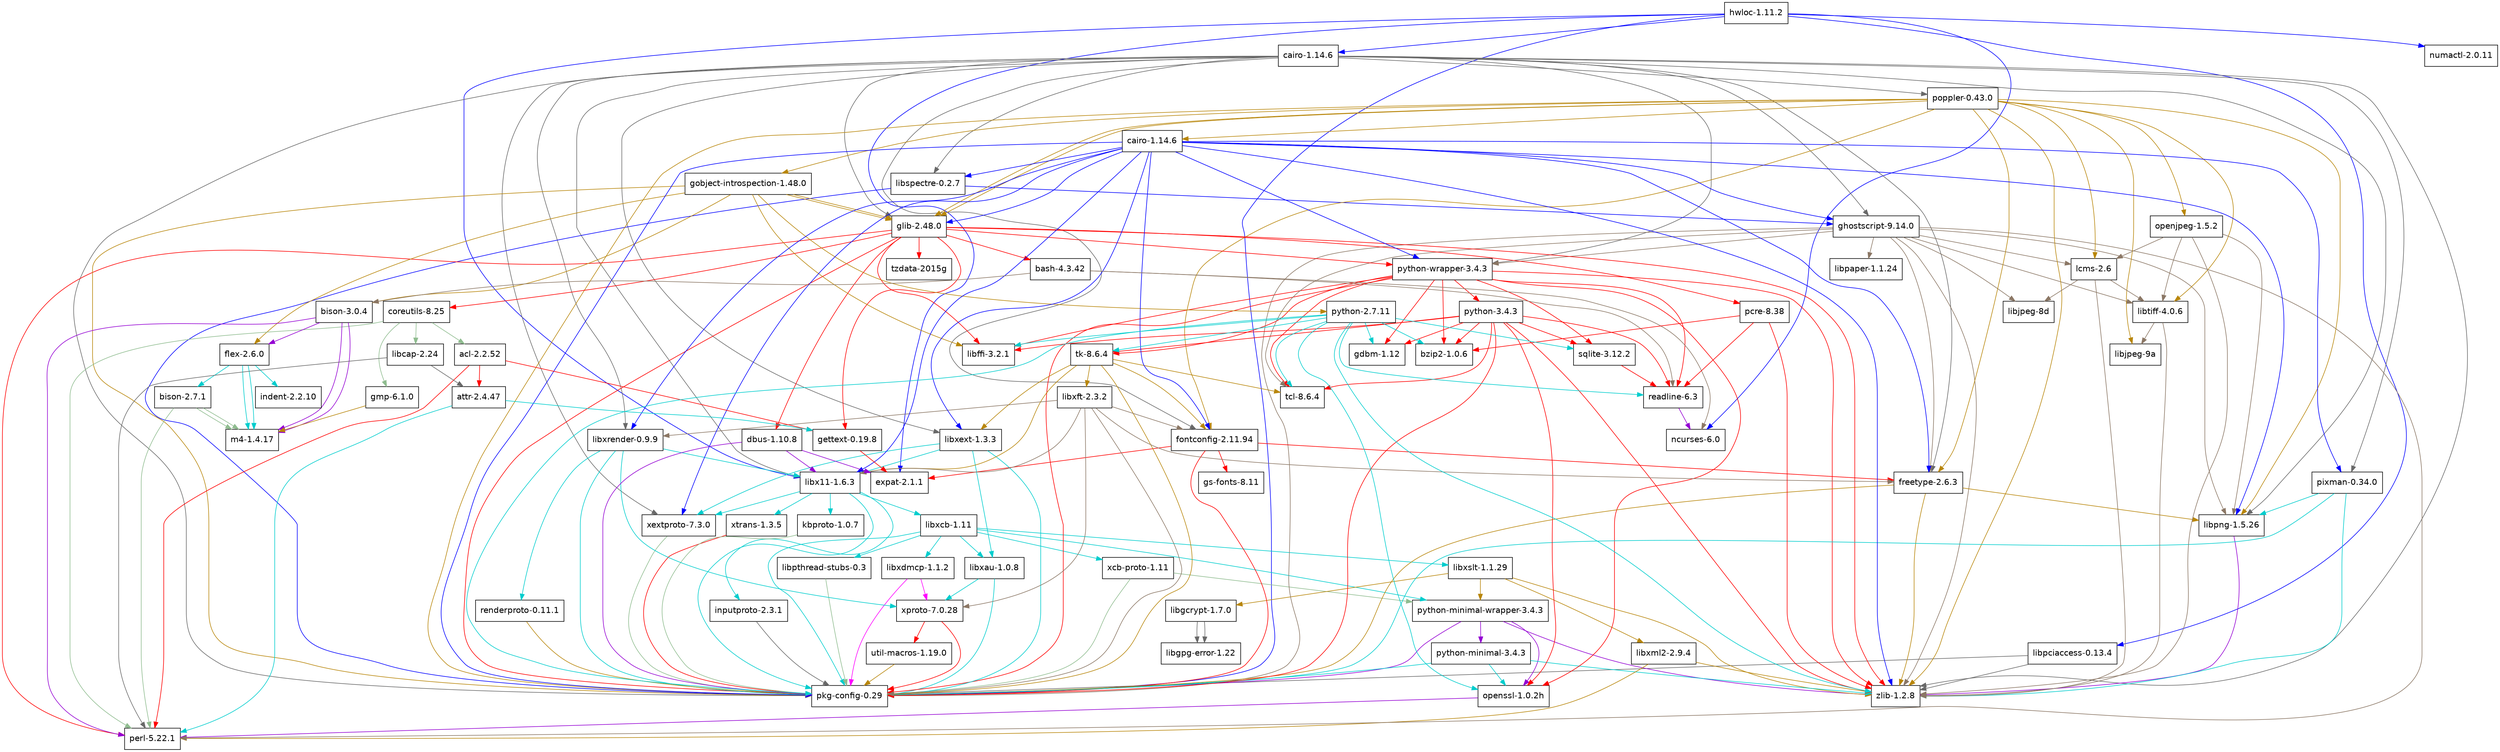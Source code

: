 digraph "Guix package" {
  "49259072" [label = "hwloc-1.11.2", shape = box, fontname = Helvetica];
  "49259072" -> "34344512" [color = blue];
  "49259072" -> "54401088" [color = blue];
  "49259072" -> "51566848" [color = blue];
  "49259072" -> "32136576" [color = blue];
  "49259072" -> "50306432" [color = blue];
  "49259072" -> "57931648" [color = blue];
  "49259072" -> "53937088" [color = blue];
  "34344512" [label = "pkg-config-0.29", shape = box, fontname = Helvetica];
  "54401088" [label = "libx11-1.6.3", shape = box, fontname = Helvetica];
  "54401088" -> "34344512" [color = cyan3];
  "54401088" -> "53938240" [color = cyan3];
  "54401088" -> "54072256" [color = cyan3];
  "54401088" -> "54264384" [color = cyan3];
  "54401088" -> "53938048" [color = cyan3];
  "54401088" -> "54401664" [color = cyan3];
  "53938240" [label = "inputproto-2.3.1", shape = box, fontname = Helvetica];
  "53938240" -> "34344512" [color = dimgrey];
  "54072256" [label = "xextproto-7.3.0", shape = box, fontname = Helvetica];
  "54072256" -> "34344512" [color = darkseagreen];
  "54264384" [label = "xtrans-1.3.5", shape = box, fontname = Helvetica];
  "54264384" -> "34344512" [color = red];
  "53938048" [label = "kbproto-1.0.7", shape = box, fontname = Helvetica];
  "53938048" -> "34344512" [color = darkseagreen];
  "54401664" [label = "libxcb-1.11", shape = box, fontname = Helvetica];
  "54401664" -> "34344512" [color = cyan3];
  "54401664" -> "54733632" [color = cyan3];
  "54401664" -> "54073984" [color = cyan3];
  "54401664" -> "50305472" [color = cyan3];
  "54401664" -> "53936896" [color = cyan3];
  "54401664" -> "54338304" [color = cyan3];
  "54401664" -> "53936128" [color = cyan3];
  "54733632" [label = "python-minimal-wrapper-3.4.3", shape = box, fontname = Helvetica];
  "54733632" -> "34344512" [color = darkviolet];
  "54733632" -> "37567680" [color = darkviolet];
  "54733632" -> "56795904" [color = darkviolet];
  "54733632" -> "54734016" [color = darkviolet];
  "37567680" [label = "openssl-1.0.2h", shape = box, fontname = Helvetica];
  "37567680" -> "26785088" [color = darkviolet];
  "26785088" [label = "perl-5.22.1", shape = box, fontname = Helvetica];
  "56795904" [label = "zlib-1.2.8", shape = box, fontname = Helvetica];
  "54734016" [label = "python-minimal-3.4.3", shape = box, fontname = Helvetica];
  "54734016" -> "34344512" [color = cyan3];
  "54734016" -> "37567680" [color = cyan3];
  "54734016" -> "56795904" [color = cyan3];
  "54073984" [label = "xcb-proto-1.11", shape = box, fontname = Helvetica];
  "54073984" -> "34344512" [color = darkseagreen];
  "54073984" -> "54733632" [color = darkseagreen];
  "50305472" [label = "libxslt-1.1.29", shape = box, fontname = Helvetica];
  "50305472" -> "47509504" [color = darkgoldenrod];
  "50305472" -> "50306048" [color = darkgoldenrod];
  "50305472" -> "54733632" [color = darkgoldenrod];
  "50305472" -> "56795904" [color = darkgoldenrod];
  "47509504" [label = "libgcrypt-1.7.0", shape = box, fontname = Helvetica];
  "47509504" -> "47509696" [color = dimgrey];
  "47509504" -> "47509696" [color = dimgrey];
  "47509696" [label = "libgpg-error-1.22", shape = box, fontname = Helvetica];
  "50306048" [label = "libxml2-2.9.4", shape = box, fontname = Helvetica];
  "50306048" -> "26785088" [color = darkgoldenrod];
  "50306048" -> "56795904" [color = darkgoldenrod];
  "53936896" [label = "libpthread-stubs-0.3", shape = box, fontname = Helvetica];
  "53936896" -> "34344512" [color = darkseagreen];
  "54338304" [label = "libxau-1.0.8", shape = box, fontname = Helvetica];
  "54338304" -> "34344512" [color = cyan3];
  "54338304" -> "54338688" [color = cyan3];
  "54338688" [label = "xproto-7.0.28", shape = box, fontname = Helvetica];
  "54338688" -> "34344512" [color = red];
  "54338688" -> "54001664" [color = red];
  "54001664" [label = "util-macros-1.19.0", shape = box, fontname = Helvetica];
  "54001664" -> "34344512" [color = darkgoldenrod];
  "53936128" [label = "libxdmcp-1.1.2", shape = box, fontname = Helvetica];
  "53936128" -> "34344512" [color = magenta];
  "53936128" -> "54338688" [color = magenta];
  "51566848" [label = "cairo-1.14.6", shape = box, fontname = Helvetica];
  "51566848" -> "34344512" [color = dimgrey];
  "51566848" -> "54733824" [color = dimgrey];
  "51566848" -> "53561408" [color = dimgrey];
  "51566848" -> "53560064" [color = dimgrey];
  "51566848" -> "48694976" [color = dimgrey];
  "51566848" -> "54072256" [color = dimgrey];
  "51566848" -> "56795904" [color = dimgrey];
  "51566848" -> "53702208" [color = dimgrey];
  "51566848" -> "53559872" [color = dimgrey];
  "51566848" -> "52310016" [color = dimgrey];
  "51566848" -> "53366784" [color = dimgrey];
  "51566848" -> "54401088" [color = dimgrey];
  "51566848" -> "54340608" [color = dimgrey];
  "51566848" -> "54340032" [color = dimgrey];
  "51566848" -> "45959808" [color = dimgrey];
  "54733824" [label = "python-wrapper-3.4.3", shape = box, fontname = Helvetica];
  "54733824" -> "34344512" [color = red];
  "54733824" -> "56868608" [color = red];
  "54733824" -> "52768768" [color = red];
  "54733824" -> "34343168" [color = red];
  "54733824" -> "52963776" [color = red];
  "54733824" -> "37567680" [color = red];
  "54733824" -> "32136000" [color = red];
  "54733824" -> "56795904" [color = red];
  "54733824" -> "38988032" [color = red];
  "54733824" -> "38987648" [color = red];
  "54733824" -> "54734400" [color = red];
  "56868608" [label = "bzip2-1.0.6", shape = box, fontname = Helvetica];
  "52768768" [label = "gdbm-1.12", shape = box, fontname = Helvetica];
  "34343168" [label = "libffi-3.2.1", shape = box, fontname = Helvetica];
  "52963776" [label = "sqlite-3.12.2", shape = box, fontname = Helvetica];
  "52963776" -> "32136000" [color = red];
  "32136000" [label = "readline-6.3", shape = box, fontname = Helvetica];
  "32136000" -> "32136576" [color = darkviolet];
  "32136576" [label = "ncurses-6.0", shape = box, fontname = Helvetica];
  "38988032" [label = "tcl-8.6.4", shape = box, fontname = Helvetica];
  "38987648" [label = "tk-8.6.4", shape = box, fontname = Helvetica];
  "38987648" -> "34344512" [color = darkgoldenrod];
  "38987648" -> "54005504" [color = darkgoldenrod];
  "38987648" -> "53702208" [color = darkgoldenrod];
  "38987648" -> "38988032" [color = darkgoldenrod];
  "38987648" -> "54401088" [color = darkgoldenrod];
  "38987648" -> "54340608" [color = darkgoldenrod];
  "54005504" [label = "libxft-2.3.2", shape = box, fontname = Helvetica];
  "54005504" -> "34344512" [color = peachpuff4];
  "54005504" -> "54401088" [color = peachpuff4];
  "54005504" -> "54338688" [color = peachpuff4];
  "54005504" -> "54340032" [color = peachpuff4];
  "54005504" -> "53559872" [color = peachpuff4];
  "54005504" -> "53702208" [color = peachpuff4];
  "54340032" [label = "libxrender-0.9.9", shape = box, fontname = Helvetica];
  "54340032" -> "34344512" [color = cyan3];
  "54340032" -> "54338688" [color = cyan3];
  "54340032" -> "54401088" [color = cyan3];
  "54340032" -> "54002816" [color = cyan3];
  "54002816" [label = "renderproto-0.11.1", shape = box, fontname = Helvetica];
  "54002816" -> "34344512" [color = darkgoldenrod];
  "53559872" [label = "freetype-2.6.3", shape = box, fontname = Helvetica];
  "53559872" -> "34344512" [color = darkgoldenrod];
  "53559872" -> "53366784" [color = darkgoldenrod];
  "53559872" -> "56795904" [color = darkgoldenrod];
  "53366784" [label = "libpng-1.5.26", shape = box, fontname = Helvetica];
  "53366784" -> "56795904" [color = darkviolet];
  "53702208" [label = "fontconfig-2.11.94", shape = box, fontname = Helvetica];
  "53702208" -> "34344512" [color = red];
  "53702208" -> "53560256" [color = red];
  "53702208" -> "50306432" [color = red];
  "53702208" -> "53559872" [color = red];
  "53560256" [label = "gs-fonts-8.11", shape = box, fontname = Helvetica];
  "50306432" [label = "expat-2.1.1", shape = box, fontname = Helvetica];
  "54340608" [label = "libxext-1.3.3", shape = box, fontname = Helvetica];
  "54340608" -> "34344512" [color = cyan3];
  "54340608" -> "54338304" [color = cyan3];
  "54340608" -> "54401088" [color = cyan3];
  "54340608" -> "54072256" [color = cyan3];
  "54734400" [label = "python-3.4.3", shape = box, fontname = Helvetica];
  "54734400" -> "34344512" [color = red];
  "54734400" -> "56868608" [color = red];
  "54734400" -> "52768768" [color = red];
  "54734400" -> "34343168" [color = red];
  "54734400" -> "52963776" [color = red];
  "54734400" -> "37567680" [color = red];
  "54734400" -> "32136000" [color = red];
  "54734400" -> "56795904" [color = red];
  "54734400" -> "38988032" [color = red];
  "54734400" -> "38987648" [color = red];
  "53561408" [label = "ghostscript-9.14.0", shape = box, fontname = Helvetica];
  "53561408" -> "26785088" [color = peachpuff4];
  "53561408" -> "34344512" [color = peachpuff4];
  "53561408" -> "54733824" [color = peachpuff4];
  "53561408" -> "38988032" [color = peachpuff4];
  "53561408" -> "53559872" [color = peachpuff4];
  "53561408" -> "53561984" [color = peachpuff4];
  "53561408" -> "53476736" [color = peachpuff4];
  "53561408" -> "53366784" [color = peachpuff4];
  "53561408" -> "53561792" [color = peachpuff4];
  "53561408" -> "53476160" [color = peachpuff4];
  "53561408" -> "56795904" [color = peachpuff4];
  "53561984" [label = "lcms-2.6", shape = box, fontname = Helvetica];
  "53561984" -> "53476736" [color = peachpuff4];
  "53561984" -> "53476160" [color = peachpuff4];
  "53561984" -> "56795904" [color = peachpuff4];
  "53476736" [label = "libjpeg-8d", shape = box, fontname = Helvetica];
  "53476160" [label = "libtiff-4.0.6", shape = box, fontname = Helvetica];
  "53476160" -> "56795904" [color = peachpuff4];
  "53476160" -> "53476928" [color = peachpuff4];
  "53476928" [label = "libjpeg-9a", shape = box, fontname = Helvetica];
  "53561792" [label = "libpaper-1.1.24", shape = box, fontname = Helvetica];
  "53560064" [label = "libspectre-0.2.7", shape = box, fontname = Helvetica];
  "53560064" -> "34344512" [color = blue];
  "53560064" -> "53561408" [color = blue];
  "48694976" [label = "poppler-0.43.0", shape = box, fontname = Helvetica];
  "48694976" -> "34344512" [color = darkgoldenrod];
  "48694976" -> "52310016" [color = darkgoldenrod];
  "48694976" -> "52395776" [color = darkgoldenrod];
  "48694976" -> "53702208" [color = darkgoldenrod];
  "48694976" -> "53559872" [color = darkgoldenrod];
  "48694976" -> "53476928" [color = darkgoldenrod];
  "48694976" -> "53366784" [color = darkgoldenrod];
  "48694976" -> "53476160" [color = darkgoldenrod];
  "48694976" -> "53561984" [color = darkgoldenrod];
  "48694976" -> "53475008" [color = darkgoldenrod];
  "48694976" -> "56795904" [color = darkgoldenrod];
  "48694976" -> "52394240" [color = darkgoldenrod];
  "48694976" -> "52310016" [color = darkgoldenrod];
  "52310016" [label = "glib-2.48.0", shape = box, fontname = Helvetica];
  "52310016" -> "56931840" [color = red];
  "52310016" -> "52310400" [color = red];
  "52310016" -> "34344512" [color = red];
  "52310016" -> "54733824" [color = red];
  "52310016" -> "26785088" [color = red];
  "52310016" -> "58291520" [color = red];
  "52310016" -> "53223808" [color = red];
  "52310016" -> "34343168" [color = red];
  "52310016" -> "56795904" [color = red];
  "52310016" -> "53368704" [color = red];
  "52310016" -> "38095488" [color = red];
  "56931840" [label = "gettext-0.19.8", shape = box, fontname = Helvetica];
  "56931840" -> "50306432" [color = red];
  "52310400" [label = "dbus-1.10.8", shape = box, fontname = Helvetica];
  "52310400" -> "34344512" [color = darkviolet];
  "52310400" -> "50306432" [color = darkviolet];
  "52310400" -> "54401088" [color = darkviolet];
  "58291520" [label = "bash-4.3.42", shape = box, fontname = Helvetica];
  "58291520" -> "32134848" [color = peachpuff4];
  "58291520" -> "32136000" [color = peachpuff4];
  "58291520" -> "32136576" [color = peachpuff4];
  "32134848" [label = "bison-3.0.4", shape = box, fontname = Helvetica];
  "32134848" -> "26785088" [color = darkviolet];
  "32134848" -> "32136768" [color = darkviolet];
  "32134848" -> "32135232" [color = darkviolet];
  "32134848" -> "32136768" [color = darkviolet];
  "32136768" [label = "m4-1.4.17", shape = box, fontname = Helvetica];
  "32135232" [label = "flex-2.6.0", shape = box, fontname = Helvetica];
  "32135232" -> "32136768" [color = cyan3];
  "32135232" -> "73710400" [color = cyan3];
  "32135232" -> "32135424" [color = cyan3];
  "32135232" -> "32136768" [color = cyan3];
  "73710400" [label = "bison-2.7.1", shape = box, fontname = Helvetica];
  "73710400" -> "26785088" [color = darkseagreen];
  "73710400" -> "32136768" [color = darkseagreen];
  "73710400" -> "32136768" [color = darkseagreen];
  "32135424" [label = "indent-2.2.10", shape = box, fontname = Helvetica];
  "53223808" [label = "coreutils-8.25", shape = box, fontname = Helvetica];
  "53223808" -> "26785088" [color = darkseagreen];
  "53223808" -> "56931264" [color = darkseagreen];
  "53223808" -> "34342784" [color = darkseagreen];
  "53223808" -> "57340096" [color = darkseagreen];
  "56931264" [label = "acl-2.2.52", shape = box, fontname = Helvetica];
  "56931264" -> "56931840" [color = red];
  "56931264" -> "26785088" [color = red];
  "56931264" -> "56931456" [color = red];
  "56931456" [label = "attr-2.4.47", shape = box, fontname = Helvetica];
  "56931456" -> "56931840" [color = cyan3];
  "56931456" -> "26785088" [color = cyan3];
  "34342784" [label = "gmp-6.1.0", shape = box, fontname = Helvetica];
  "34342784" -> "32136768" [color = darkgoldenrod];
  "57340096" [label = "libcap-2.24", shape = box, fontname = Helvetica];
  "57340096" -> "26785088" [color = dimgrey];
  "57340096" -> "56931456" [color = dimgrey];
  "53368704" [label = "tzdata-2015g", shape = box, fontname = Helvetica];
  "38095488" [label = "pcre-8.38", shape = box, fontname = Helvetica];
  "38095488" -> "56868608" [color = red];
  "38095488" -> "32136000" [color = red];
  "38095488" -> "56795904" [color = red];
  "52395776" [label = "gobject-introspection-1.48.0", shape = box, fontname = Helvetica];
  "52395776" -> "52310016" [color = darkgoldenrod];
  "52395776" -> "34344512" [color = darkgoldenrod];
  "52395776" -> "32134848" [color = darkgoldenrod];
  "52395776" -> "32135232" [color = darkgoldenrod];
  "52395776" -> "52310016" [color = darkgoldenrod];
  "52395776" -> "54734592" [color = darkgoldenrod];
  "52395776" -> "34343168" [color = darkgoldenrod];
  "54734592" [label = "python-2.7.11", shape = box, fontname = Helvetica];
  "54734592" -> "34344512" [color = cyan3];
  "54734592" -> "56868608" [color = cyan3];
  "54734592" -> "52768768" [color = cyan3];
  "54734592" -> "34343168" [color = cyan3];
  "54734592" -> "52963776" [color = cyan3];
  "54734592" -> "37567680" [color = cyan3];
  "54734592" -> "32136000" [color = cyan3];
  "54734592" -> "56795904" [color = cyan3];
  "54734592" -> "38988032" [color = cyan3];
  "54734592" -> "38987648" [color = cyan3];
  "53475008" [label = "openjpeg-1.5.2", shape = box, fontname = Helvetica];
  "53475008" -> "53561984" [color = peachpuff4];
  "53475008" -> "53366784" [color = peachpuff4];
  "53475008" -> "53476160" [color = peachpuff4];
  "53475008" -> "56795904" [color = peachpuff4];
  "52394240" [label = "cairo-1.14.6", shape = box, fontname = Helvetica];
  "52394240" -> "34344512" [color = blue];
  "52394240" -> "54733824" [color = blue];
  "52394240" -> "53561408" [color = blue];
  "52394240" -> "53560064" [color = blue];
  "52394240" -> "54072256" [color = blue];
  "52394240" -> "56795904" [color = blue];
  "52394240" -> "53702208" [color = blue];
  "52394240" -> "53559872" [color = blue];
  "52394240" -> "52310016" [color = blue];
  "52394240" -> "53366784" [color = blue];
  "52394240" -> "54401088" [color = blue];
  "52394240" -> "54340608" [color = blue];
  "52394240" -> "54340032" [color = blue];
  "52394240" -> "45959808" [color = blue];
  "45959808" [label = "pixman-0.34.0", shape = box, fontname = Helvetica];
  "45959808" -> "34344512" [color = cyan3];
  "45959808" -> "53366784" [color = cyan3];
  "45959808" -> "56795904" [color = cyan3];
  "57931648" [label = "numactl-2.0.11", shape = box, fontname = Helvetica];
  "53937088" [label = "libpciaccess-0.13.4", shape = box, fontname = Helvetica];
  "53937088" -> "34344512" [color = dimgrey];
  "53937088" -> "56795904" [color = dimgrey];

}
